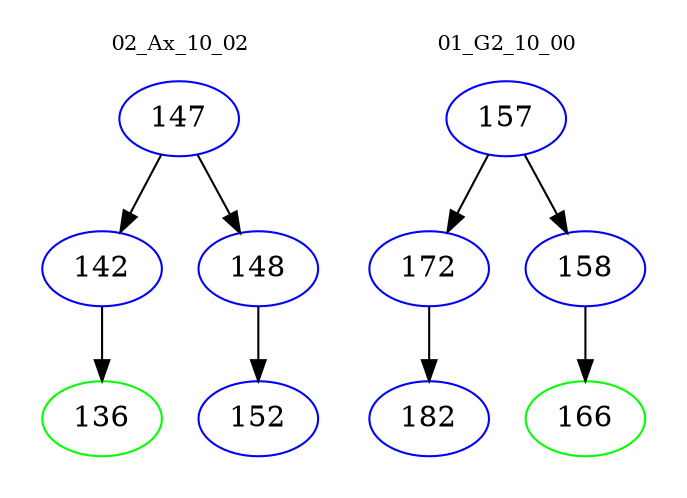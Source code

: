 digraph{
subgraph cluster_0 {
color = white
label = "02_Ax_10_02";
fontsize=10;
T0_147 [label="147", color="blue"]
T0_147 -> T0_142 [color="black"]
T0_142 [label="142", color="blue"]
T0_142 -> T0_136 [color="black"]
T0_136 [label="136", color="green"]
T0_147 -> T0_148 [color="black"]
T0_148 [label="148", color="blue"]
T0_148 -> T0_152 [color="black"]
T0_152 [label="152", color="blue"]
}
subgraph cluster_1 {
color = white
label = "01_G2_10_00";
fontsize=10;
T1_157 [label="157", color="blue"]
T1_157 -> T1_172 [color="black"]
T1_172 [label="172", color="blue"]
T1_172 -> T1_182 [color="black"]
T1_182 [label="182", color="blue"]
T1_157 -> T1_158 [color="black"]
T1_158 [label="158", color="blue"]
T1_158 -> T1_166 [color="black"]
T1_166 [label="166", color="green"]
}
}
